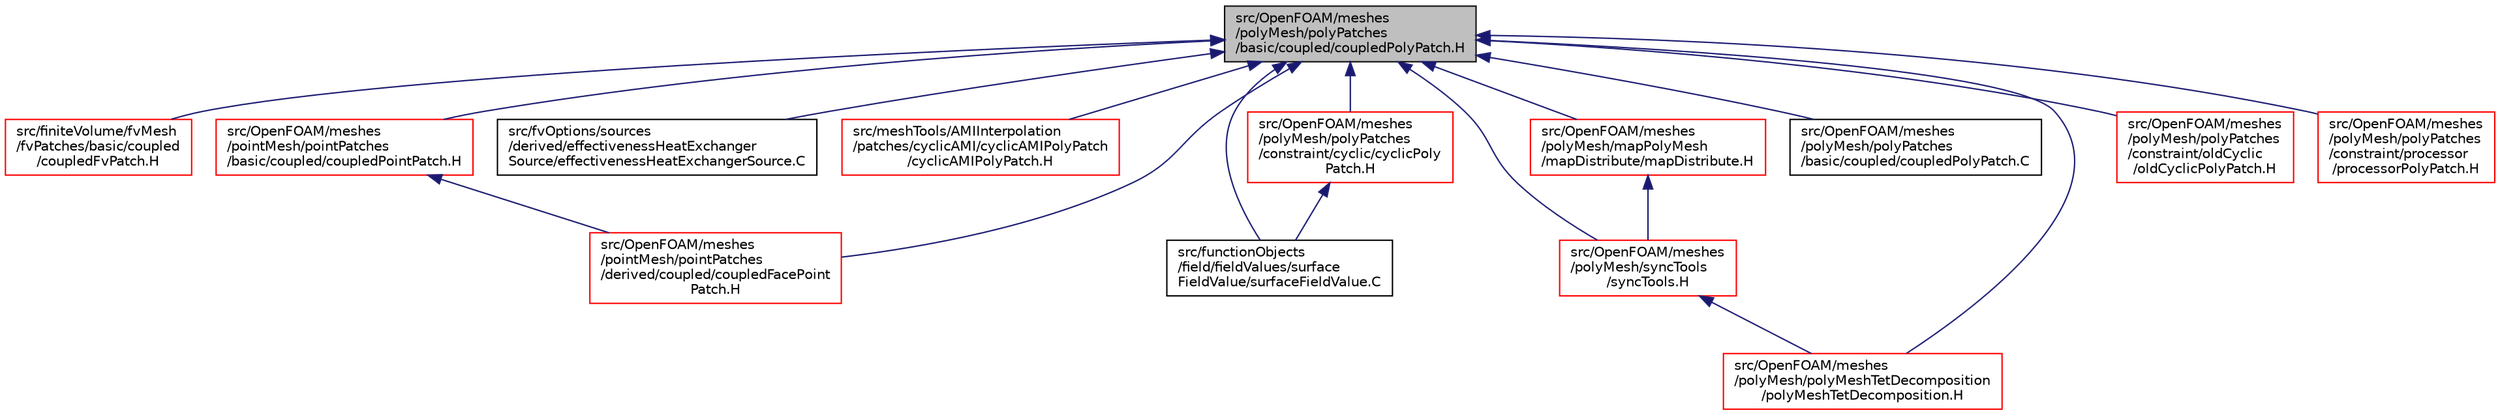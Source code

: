digraph "src/OpenFOAM/meshes/polyMesh/polyPatches/basic/coupled/coupledPolyPatch.H"
{
  bgcolor="transparent";
  edge [fontname="Helvetica",fontsize="10",labelfontname="Helvetica",labelfontsize="10"];
  node [fontname="Helvetica",fontsize="10",shape=record];
  Node170 [label="src/OpenFOAM/meshes\l/polyMesh/polyPatches\l/basic/coupled/coupledPolyPatch.H",height=0.2,width=0.4,color="black", fillcolor="grey75", style="filled", fontcolor="black"];
  Node170 -> Node171 [dir="back",color="midnightblue",fontsize="10",style="solid",fontname="Helvetica"];
  Node171 [label="src/finiteVolume/fvMesh\l/fvPatches/basic/coupled\l/coupledFvPatch.H",height=0.2,width=0.4,color="red",URL="$a03752.html"];
  Node170 -> Node303 [dir="back",color="midnightblue",fontsize="10",style="solid",fontname="Helvetica"];
  Node303 [label="src/functionObjects\l/field/fieldValues/surface\lFieldValue/surfaceFieldValue.C",height=0.2,width=0.4,color="black",URL="$a04649.html"];
  Node170 -> Node304 [dir="back",color="midnightblue",fontsize="10",style="solid",fontname="Helvetica"];
  Node304 [label="src/fvOptions/sources\l/derived/effectivenessHeatExchanger\lSource/effectivenessHeatExchangerSource.C",height=0.2,width=0.4,color="black",URL="$a05306.html"];
  Node170 -> Node305 [dir="back",color="midnightblue",fontsize="10",style="solid",fontname="Helvetica"];
  Node305 [label="src/meshTools/AMIInterpolation\l/patches/cyclicAMI/cyclicAMIPolyPatch\l/cyclicAMIPolyPatch.H",height=0.2,width=0.4,color="red",URL="$a08090.html"];
  Node170 -> Node326 [dir="back",color="midnightblue",fontsize="10",style="solid",fontname="Helvetica"];
  Node326 [label="src/OpenFOAM/meshes\l/pointMesh/pointPatches\l/basic/coupled/coupledPointPatch.H",height=0.2,width=0.4,color="red",URL="$a12185.html"];
  Node326 -> Node357 [dir="back",color="midnightblue",fontsize="10",style="solid",fontname="Helvetica"];
  Node357 [label="src/OpenFOAM/meshes\l/pointMesh/pointPatches\l/derived/coupled/coupledFacePoint\lPatch.H",height=0.2,width=0.4,color="red",URL="$a12251.html"];
  Node170 -> Node357 [dir="back",color="midnightblue",fontsize="10",style="solid",fontname="Helvetica"];
  Node170 -> Node369 [dir="back",color="midnightblue",fontsize="10",style="solid",fontname="Helvetica"];
  Node369 [label="src/OpenFOAM/meshes\l/polyMesh/mapPolyMesh\l/mapDistribute/mapDistribute.H",height=0.2,width=0.4,color="red",URL="$a12335.html"];
  Node369 -> Node475 [dir="back",color="midnightblue",fontsize="10",style="solid",fontname="Helvetica"];
  Node475 [label="src/OpenFOAM/meshes\l/polyMesh/syncTools\l/syncTools.H",height=0.2,width=0.4,color="red",URL="$a12536.html"];
  Node475 -> Node519 [dir="back",color="midnightblue",fontsize="10",style="solid",fontname="Helvetica"];
  Node519 [label="src/OpenFOAM/meshes\l/polyMesh/polyMeshTetDecomposition\l/polyMeshTetDecomposition.H",height=0.2,width=0.4,color="red",URL="$a12425.html"];
  Node170 -> Node519 [dir="back",color="midnightblue",fontsize="10",style="solid",fontname="Helvetica"];
  Node170 -> Node705 [dir="back",color="midnightblue",fontsize="10",style="solid",fontname="Helvetica"];
  Node705 [label="src/OpenFOAM/meshes\l/polyMesh/polyPatches\l/basic/coupled/coupledPolyPatch.C",height=0.2,width=0.4,color="black",URL="$a12440.html"];
  Node170 -> Node706 [dir="back",color="midnightblue",fontsize="10",style="solid",fontname="Helvetica"];
  Node706 [label="src/OpenFOAM/meshes\l/polyMesh/polyPatches\l/constraint/cyclic/cyclicPoly\lPatch.H",height=0.2,width=0.4,color="red",URL="$a12455.html"];
  Node706 -> Node303 [dir="back",color="midnightblue",fontsize="10",style="solid",fontname="Helvetica"];
  Node170 -> Node722 [dir="back",color="midnightblue",fontsize="10",style="solid",fontname="Helvetica"];
  Node722 [label="src/OpenFOAM/meshes\l/polyMesh/polyPatches\l/constraint/oldCyclic\l/oldCyclicPolyPatch.H",height=0.2,width=0.4,color="red",URL="$a12479.html"];
  Node170 -> Node724 [dir="back",color="midnightblue",fontsize="10",style="solid",fontname="Helvetica"];
  Node724 [label="src/OpenFOAM/meshes\l/polyMesh/polyPatches\l/constraint/processor\l/processorPolyPatch.H",height=0.2,width=0.4,color="red",URL="$a12485.html"];
  Node170 -> Node475 [dir="back",color="midnightblue",fontsize="10",style="solid",fontname="Helvetica"];
}

